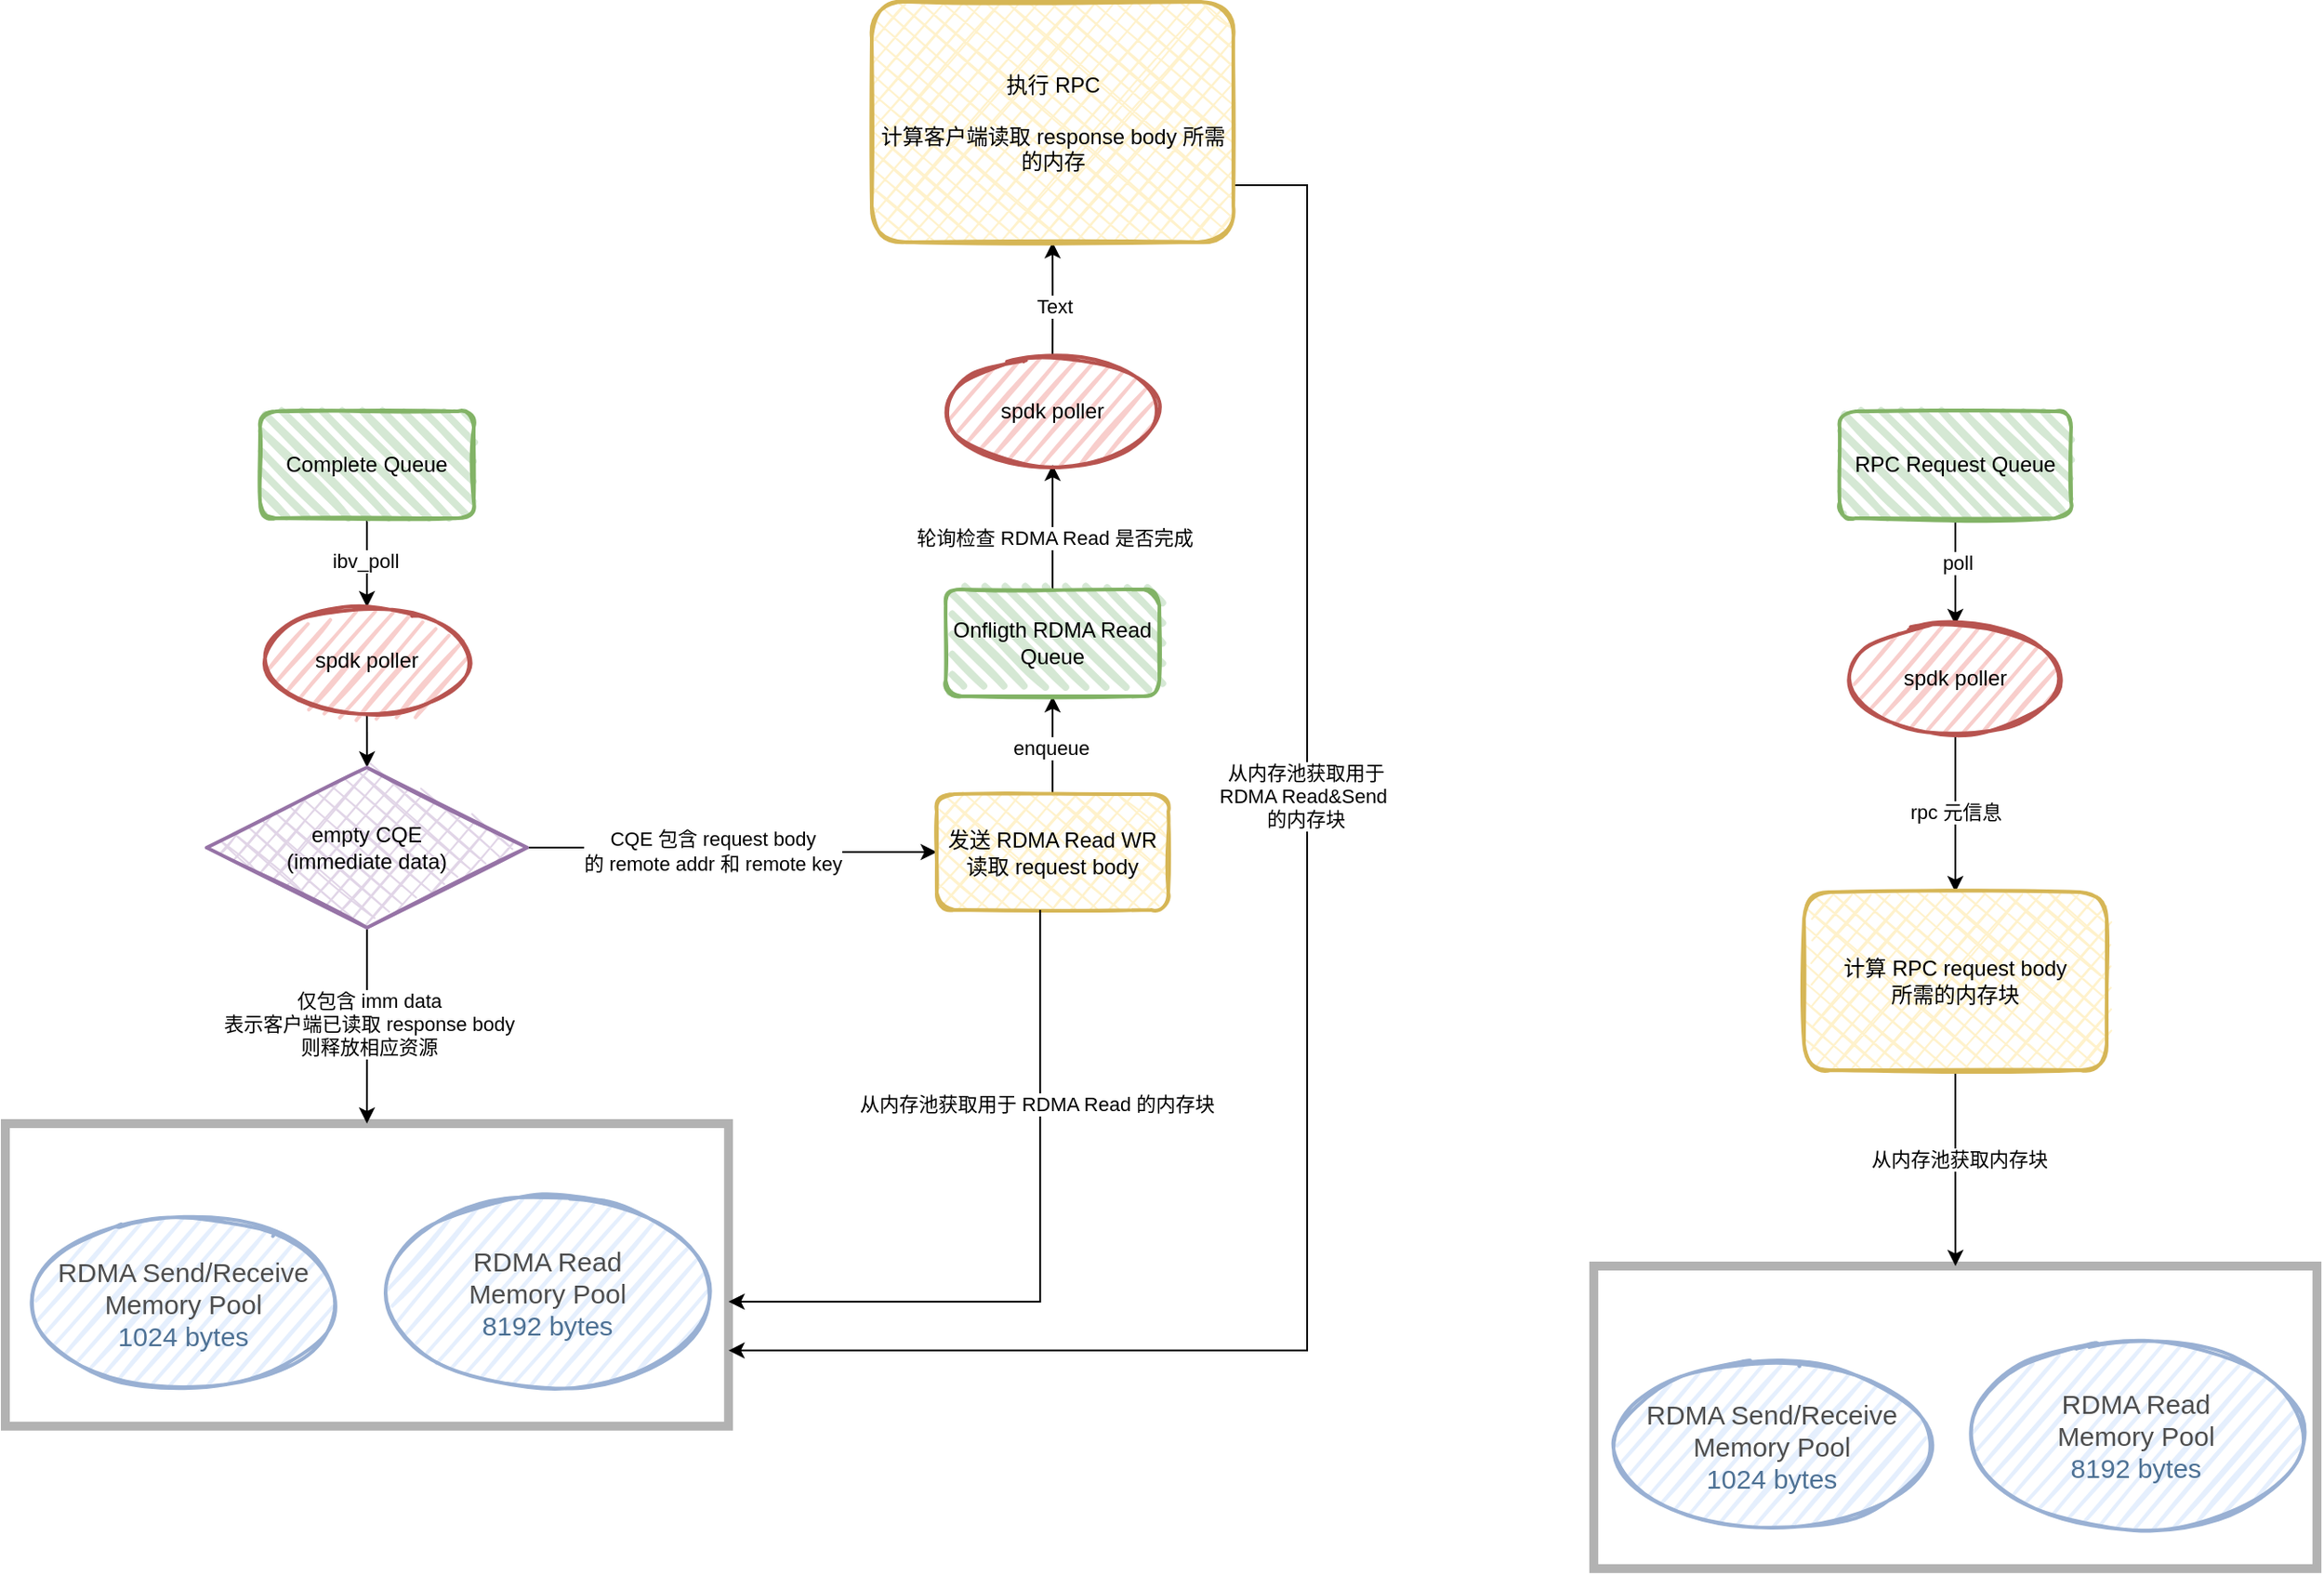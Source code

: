 <mxfile version="22.1.7" type="github">
  <diagram name="第 1 页" id="NqDb-BhbJvzoAJQ0jPAj">
    <mxGraphModel dx="1194" dy="797" grid="1" gridSize="10" guides="1" tooltips="1" connect="1" arrows="1" fold="1" page="1" pageScale="1" pageWidth="2200" pageHeight="2600" math="0" shadow="0">
      <root>
        <mxCell id="0" />
        <mxCell id="1" parent="0" />
        <mxCell id="9RcKSIrhGy8VHyxV1iM6-8" value="" style="edgeStyle=orthogonalEdgeStyle;rounded=0;orthogonalLoop=1;jettySize=auto;html=1;" edge="1" parent="1" source="9RcKSIrhGy8VHyxV1iM6-1" target="9RcKSIrhGy8VHyxV1iM6-4">
          <mxGeometry relative="1" as="geometry" />
        </mxCell>
        <mxCell id="9RcKSIrhGy8VHyxV1iM6-9" value="ibv_poll" style="edgeLabel;html=1;align=center;verticalAlign=middle;resizable=0;points=[];" vertex="1" connectable="0" parent="9RcKSIrhGy8VHyxV1iM6-8">
          <mxGeometry x="-0.04" y="-1" relative="1" as="geometry">
            <mxPoint as="offset" />
          </mxGeometry>
        </mxCell>
        <mxCell id="9RcKSIrhGy8VHyxV1iM6-1" value="Complete Queue" style="rounded=1;whiteSpace=wrap;html=1;strokeWidth=2;fillWeight=4;hachureGap=8;hachureAngle=45;fillColor=#d5e8d4;sketch=1;strokeColor=#82b366;" vertex="1" parent="1">
          <mxGeometry x="183.05" y="260" width="120" height="60" as="geometry" />
        </mxCell>
        <mxCell id="9RcKSIrhGy8VHyxV1iM6-2" value="&lt;font style=&quot;font-size: 15px;&quot;&gt;RDMA Send/Receive&lt;br&gt;Memory Pool&lt;br&gt;&lt;font color=&quot;#003366&quot;&gt;1024 bytes&lt;/font&gt;&lt;br&gt;&lt;/font&gt;" style="ellipse;whiteSpace=wrap;html=1;strokeWidth=2;fillWeight=2;hachureGap=8;fillStyle=dots;sketch=1;fillColor=#dae8fc;strokeColor=#6c8ebf;" vertex="1" parent="1">
          <mxGeometry x="50.0" y="711.51" width="180" height="98.39" as="geometry" />
        </mxCell>
        <mxCell id="9RcKSIrhGy8VHyxV1iM6-3" value="&lt;font style=&quot;font-size: 15px;&quot;&gt;RDMA Read&lt;br&gt;Memory Pool&lt;br&gt;&lt;font color=&quot;#003366&quot;&gt;8192 bytes&lt;/font&gt;&lt;br&gt;&lt;/font&gt;" style="ellipse;whiteSpace=wrap;html=1;strokeWidth=2;fillWeight=2;hachureGap=8;fillStyle=dots;sketch=1;fillColor=#dae8fc;strokeColor=#6c8ebf;shadow=0;" vertex="1" parent="1">
          <mxGeometry x="250" y="699.9" width="189.45" height="110" as="geometry" />
        </mxCell>
        <mxCell id="9RcKSIrhGy8VHyxV1iM6-10" value="" style="edgeStyle=orthogonalEdgeStyle;rounded=0;orthogonalLoop=1;jettySize=auto;html=1;" edge="1" parent="1" source="9RcKSIrhGy8VHyxV1iM6-4" target="9RcKSIrhGy8VHyxV1iM6-7">
          <mxGeometry relative="1" as="geometry" />
        </mxCell>
        <mxCell id="9RcKSIrhGy8VHyxV1iM6-4" value="spdk poller" style="ellipse;whiteSpace=wrap;html=1;strokeWidth=2;fillWeight=2;hachureGap=8;fillColor=#f8cecc;fillStyle=dots;sketch=1;strokeColor=#b85450;" vertex="1" parent="1">
          <mxGeometry x="183.05" y="370" width="120" height="60" as="geometry" />
        </mxCell>
        <mxCell id="9RcKSIrhGy8VHyxV1iM6-22" value="" style="edgeStyle=orthogonalEdgeStyle;rounded=0;orthogonalLoop=1;jettySize=auto;html=1;" edge="1" parent="1" source="9RcKSIrhGy8VHyxV1iM6-7" target="9RcKSIrhGy8VHyxV1iM6-21">
          <mxGeometry relative="1" as="geometry" />
        </mxCell>
        <mxCell id="9RcKSIrhGy8VHyxV1iM6-23" value="仅包含 imm data&lt;br&gt;表示客户端已读取 response body&lt;br&gt;则释放相应资源" style="edgeLabel;html=1;align=center;verticalAlign=middle;resizable=0;points=[];" vertex="1" connectable="0" parent="9RcKSIrhGy8VHyxV1iM6-22">
          <mxGeometry x="-0.019" y="1" relative="1" as="geometry">
            <mxPoint as="offset" />
          </mxGeometry>
        </mxCell>
        <mxCell id="9RcKSIrhGy8VHyxV1iM6-26" value="" style="edgeStyle=orthogonalEdgeStyle;rounded=0;orthogonalLoop=1;jettySize=auto;html=1;" edge="1" parent="1" source="9RcKSIrhGy8VHyxV1iM6-7" target="9RcKSIrhGy8VHyxV1iM6-25">
          <mxGeometry relative="1" as="geometry" />
        </mxCell>
        <mxCell id="9RcKSIrhGy8VHyxV1iM6-27" value="CQE 包含 request body&lt;br&gt;的 remote addr 和 remote key" style="edgeLabel;html=1;align=center;verticalAlign=middle;resizable=0;points=[];" vertex="1" connectable="0" parent="9RcKSIrhGy8VHyxV1iM6-26">
          <mxGeometry x="-0.109" y="-2" relative="1" as="geometry">
            <mxPoint as="offset" />
          </mxGeometry>
        </mxCell>
        <mxCell id="9RcKSIrhGy8VHyxV1iM6-7" value="empty CQE&lt;br&gt;(immediate data)" style="rhombus;whiteSpace=wrap;html=1;strokeWidth=2;fillWeight=-1;hachureGap=8;fillStyle=cross-hatch;fillColor=#e1d5e7;sketch=1;strokeColor=#9673a6;" vertex="1" parent="1">
          <mxGeometry x="153.05" y="460" width="180" height="90" as="geometry" />
        </mxCell>
        <mxCell id="9RcKSIrhGy8VHyxV1iM6-21" value="" style="rounded=0;whiteSpace=wrap;html=1;opacity=30;strokeWidth=5;" vertex="1" parent="1">
          <mxGeometry x="40.0" y="660" width="406.1" height="169.9" as="geometry" />
        </mxCell>
        <mxCell id="9RcKSIrhGy8VHyxV1iM6-47" value="" style="edgeStyle=orthogonalEdgeStyle;rounded=0;orthogonalLoop=1;jettySize=auto;html=1;" edge="1" parent="1" source="9RcKSIrhGy8VHyxV1iM6-25" target="9RcKSIrhGy8VHyxV1iM6-46">
          <mxGeometry relative="1" as="geometry" />
        </mxCell>
        <mxCell id="9RcKSIrhGy8VHyxV1iM6-48" value="enqueue" style="edgeLabel;html=1;align=center;verticalAlign=middle;resizable=0;points=[];" vertex="1" connectable="0" parent="9RcKSIrhGy8VHyxV1iM6-47">
          <mxGeometry x="-0.054" y="1" relative="1" as="geometry">
            <mxPoint as="offset" />
          </mxGeometry>
        </mxCell>
        <mxCell id="9RcKSIrhGy8VHyxV1iM6-25" value="发送 RDMA Read WR&lt;br&gt;读取 request body" style="rounded=1;whiteSpace=wrap;html=1;fillColor=#fff2cc;strokeColor=#d6b656;strokeWidth=2;fillWeight=-1;hachureGap=8;fillStyle=cross-hatch;sketch=1;" vertex="1" parent="1">
          <mxGeometry x="563.05" y="475" width="130" height="65" as="geometry" />
        </mxCell>
        <mxCell id="9RcKSIrhGy8VHyxV1iM6-31" value="" style="endArrow=classic;html=1;rounded=0;exitX=0.5;exitY=1;exitDx=0;exitDy=0;" edge="1" parent="1">
          <mxGeometry width="50" height="50" relative="1" as="geometry">
            <mxPoint x="621.1" y="540" as="sourcePoint" />
            <mxPoint x="446.1" y="760" as="targetPoint" />
            <Array as="points">
              <mxPoint x="621.1" y="760" />
            </Array>
          </mxGeometry>
        </mxCell>
        <mxCell id="9RcKSIrhGy8VHyxV1iM6-32" value="从内存池获取用于 RDMA Read 的内存块" style="edgeLabel;html=1;align=center;verticalAlign=middle;resizable=0;points=[];" vertex="1" connectable="0" parent="9RcKSIrhGy8VHyxV1iM6-31">
          <mxGeometry x="-0.448" y="-2" relative="1" as="geometry">
            <mxPoint as="offset" />
          </mxGeometry>
        </mxCell>
        <mxCell id="9RcKSIrhGy8VHyxV1iM6-36" value="" style="edgeStyle=orthogonalEdgeStyle;rounded=0;orthogonalLoop=1;jettySize=auto;html=1;" edge="1" parent="1" source="9RcKSIrhGy8VHyxV1iM6-34" target="9RcKSIrhGy8VHyxV1iM6-35">
          <mxGeometry relative="1" as="geometry" />
        </mxCell>
        <mxCell id="9RcKSIrhGy8VHyxV1iM6-37" value="poll" style="edgeLabel;html=1;align=center;verticalAlign=middle;resizable=0;points=[];" vertex="1" connectable="0" parent="9RcKSIrhGy8VHyxV1iM6-36">
          <mxGeometry x="-0.167" y="1" relative="1" as="geometry">
            <mxPoint as="offset" />
          </mxGeometry>
        </mxCell>
        <mxCell id="9RcKSIrhGy8VHyxV1iM6-34" value="RPC Request Queue" style="rounded=1;whiteSpace=wrap;html=1;strokeWidth=2;fillWeight=4;hachureGap=8;hachureAngle=45;fillColor=#d5e8d4;sketch=1;strokeColor=#82b366;" vertex="1" parent="1">
          <mxGeometry x="1070" y="260" width="130" height="60" as="geometry" />
        </mxCell>
        <mxCell id="9RcKSIrhGy8VHyxV1iM6-39" value="rpc 元信息" style="edgeStyle=orthogonalEdgeStyle;rounded=0;orthogonalLoop=1;jettySize=auto;html=1;" edge="1" parent="1" source="9RcKSIrhGy8VHyxV1iM6-35" target="9RcKSIrhGy8VHyxV1iM6-38">
          <mxGeometry relative="1" as="geometry" />
        </mxCell>
        <mxCell id="9RcKSIrhGy8VHyxV1iM6-35" value="spdk poller" style="ellipse;whiteSpace=wrap;html=1;strokeWidth=2;fillWeight=2;hachureGap=8;fillColor=#f8cecc;fillStyle=dots;sketch=1;strokeColor=#b85450;" vertex="1" parent="1">
          <mxGeometry x="1075" y="380" width="120" height="60" as="geometry" />
        </mxCell>
        <mxCell id="9RcKSIrhGy8VHyxV1iM6-43" value="" style="edgeStyle=orthogonalEdgeStyle;rounded=0;orthogonalLoop=1;jettySize=auto;html=1;" edge="1" parent="1" source="9RcKSIrhGy8VHyxV1iM6-38" target="9RcKSIrhGy8VHyxV1iM6-42">
          <mxGeometry relative="1" as="geometry" />
        </mxCell>
        <mxCell id="9RcKSIrhGy8VHyxV1iM6-44" value="从内存池获取内存块" style="edgeLabel;html=1;align=center;verticalAlign=middle;resizable=0;points=[];" vertex="1" connectable="0" parent="9RcKSIrhGy8VHyxV1iM6-43">
          <mxGeometry x="-0.092" y="2" relative="1" as="geometry">
            <mxPoint as="offset" />
          </mxGeometry>
        </mxCell>
        <mxCell id="9RcKSIrhGy8VHyxV1iM6-38" value="计算 RPC request body&lt;br&gt;所需的内存块" style="rounded=1;whiteSpace=wrap;html=1;fillColor=#fff2cc;strokeColor=#d6b656;strokeWidth=2;fillWeight=-1;hachureGap=8;fillStyle=cross-hatch;sketch=1;" vertex="1" parent="1">
          <mxGeometry x="1050" y="530" width="170" height="100" as="geometry" />
        </mxCell>
        <mxCell id="9RcKSIrhGy8VHyxV1iM6-40" value="&lt;font style=&quot;font-size: 15px;&quot;&gt;RDMA Send/Receive&lt;br&gt;Memory Pool&lt;br&gt;&lt;font color=&quot;#003366&quot;&gt;1024 bytes&lt;/font&gt;&lt;br&gt;&lt;/font&gt;" style="ellipse;whiteSpace=wrap;html=1;strokeWidth=2;fillWeight=2;hachureGap=8;fillStyle=dots;sketch=1;fillColor=#dae8fc;strokeColor=#6c8ebf;" vertex="1" parent="1">
          <mxGeometry x="941.95" y="791.51" width="180" height="98.39" as="geometry" />
        </mxCell>
        <mxCell id="9RcKSIrhGy8VHyxV1iM6-41" value="&lt;font style=&quot;font-size: 15px;&quot;&gt;RDMA Read&lt;br&gt;Memory Pool&lt;br&gt;&lt;font color=&quot;#003366&quot;&gt;8192 bytes&lt;/font&gt;&lt;br&gt;&lt;/font&gt;" style="ellipse;whiteSpace=wrap;html=1;strokeWidth=2;fillWeight=2;hachureGap=8;fillStyle=dots;sketch=1;fillColor=#dae8fc;strokeColor=#6c8ebf;shadow=0;" vertex="1" parent="1">
          <mxGeometry x="1141.95" y="779.9" width="189.45" height="110" as="geometry" />
        </mxCell>
        <mxCell id="9RcKSIrhGy8VHyxV1iM6-42" value="" style="rounded=0;whiteSpace=wrap;html=1;opacity=30;strokeWidth=5;" vertex="1" parent="1">
          <mxGeometry x="931.95" y="740" width="406.1" height="169.9" as="geometry" />
        </mxCell>
        <mxCell id="9RcKSIrhGy8VHyxV1iM6-50" value="" style="edgeStyle=orthogonalEdgeStyle;rounded=0;orthogonalLoop=1;jettySize=auto;html=1;" edge="1" parent="1" source="9RcKSIrhGy8VHyxV1iM6-46" target="9RcKSIrhGy8VHyxV1iM6-49">
          <mxGeometry relative="1" as="geometry" />
        </mxCell>
        <mxCell id="9RcKSIrhGy8VHyxV1iM6-51" value="轮询检查 RDMA Read 是否完成" style="edgeLabel;html=1;align=center;verticalAlign=middle;resizable=0;points=[];" vertex="1" connectable="0" parent="9RcKSIrhGy8VHyxV1iM6-50">
          <mxGeometry x="-0.171" y="-1" relative="1" as="geometry">
            <mxPoint as="offset" />
          </mxGeometry>
        </mxCell>
        <mxCell id="9RcKSIrhGy8VHyxV1iM6-46" value="Onfligth RDMA Read Queue" style="rounded=1;whiteSpace=wrap;html=1;strokeWidth=2;fillWeight=4;hachureGap=8;hachureAngle=45;fillColor=#d5e8d4;sketch=1;strokeColor=#82b366;" vertex="1" parent="1">
          <mxGeometry x="568.05" y="360" width="120" height="60" as="geometry" />
        </mxCell>
        <mxCell id="9RcKSIrhGy8VHyxV1iM6-53" value="" style="edgeStyle=orthogonalEdgeStyle;rounded=0;orthogonalLoop=1;jettySize=auto;html=1;" edge="1" parent="1" source="9RcKSIrhGy8VHyxV1iM6-49" target="9RcKSIrhGy8VHyxV1iM6-52">
          <mxGeometry relative="1" as="geometry" />
        </mxCell>
        <mxCell id="9RcKSIrhGy8VHyxV1iM6-54" value="Text" style="edgeLabel;html=1;align=center;verticalAlign=middle;resizable=0;points=[];" vertex="1" connectable="0" parent="9RcKSIrhGy8VHyxV1iM6-53">
          <mxGeometry x="-0.108" y="-1" relative="1" as="geometry">
            <mxPoint as="offset" />
          </mxGeometry>
        </mxCell>
        <mxCell id="9RcKSIrhGy8VHyxV1iM6-49" value="spdk poller" style="ellipse;whiteSpace=wrap;html=1;strokeWidth=2;fillWeight=2;hachureGap=8;fillColor=#f8cecc;fillStyle=dots;sketch=1;strokeColor=#b85450;" vertex="1" parent="1">
          <mxGeometry x="568.05" y="230" width="120" height="60" as="geometry" />
        </mxCell>
        <mxCell id="9RcKSIrhGy8VHyxV1iM6-56" value="" style="edgeStyle=orthogonalEdgeStyle;rounded=0;orthogonalLoop=1;jettySize=auto;html=1;entryX=1;entryY=0.75;entryDx=0;entryDy=0;exitX=1;exitY=0.5;exitDx=0;exitDy=0;" edge="1" parent="1" source="9RcKSIrhGy8VHyxV1iM6-52" target="9RcKSIrhGy8VHyxV1iM6-21">
          <mxGeometry relative="1" as="geometry">
            <mxPoint x="770" y="790" as="targetPoint" />
            <Array as="points">
              <mxPoint x="730" y="133" />
              <mxPoint x="771" y="133" />
              <mxPoint x="771" y="787" />
            </Array>
          </mxGeometry>
        </mxCell>
        <mxCell id="9RcKSIrhGy8VHyxV1iM6-58" value="从内存池获取用于 &lt;br&gt;RDMA Read&amp;amp;Send&amp;nbsp;&lt;br&gt;的内存块" style="edgeLabel;html=1;align=center;verticalAlign=middle;resizable=0;points=[];" vertex="1" connectable="0" parent="9RcKSIrhGy8VHyxV1iM6-56">
          <mxGeometry x="-0.205" y="-1" relative="1" as="geometry">
            <mxPoint as="offset" />
          </mxGeometry>
        </mxCell>
        <mxCell id="9RcKSIrhGy8VHyxV1iM6-52" value="执行 RPC&lt;br&gt;&lt;br&gt;计算客户端读取 response body 所需的内存" style="rounded=1;whiteSpace=wrap;html=1;fillColor=#fff2cc;strokeColor=#d6b656;strokeWidth=2;fillWeight=-1;hachureGap=8;fillStyle=cross-hatch;sketch=1;" vertex="1" parent="1">
          <mxGeometry x="526.52" y="30" width="203.05" height="135" as="geometry" />
        </mxCell>
      </root>
    </mxGraphModel>
  </diagram>
</mxfile>
